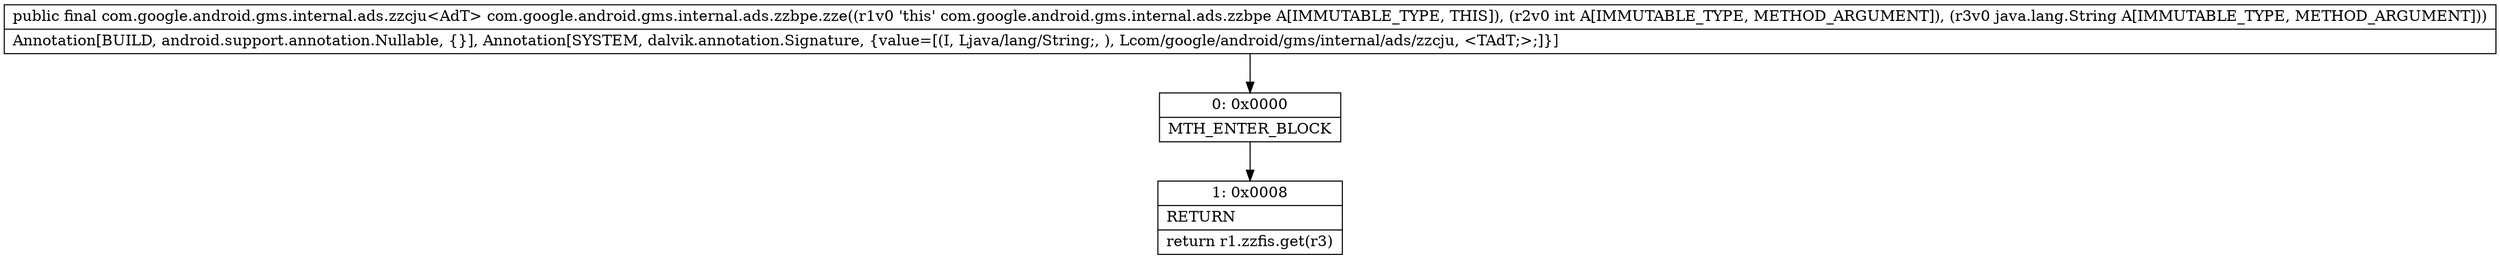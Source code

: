 digraph "CFG forcom.google.android.gms.internal.ads.zzbpe.zze(ILjava\/lang\/String;)Lcom\/google\/android\/gms\/internal\/ads\/zzcju;" {
Node_0 [shape=record,label="{0\:\ 0x0000|MTH_ENTER_BLOCK\l}"];
Node_1 [shape=record,label="{1\:\ 0x0008|RETURN\l|return r1.zzfis.get(r3)\l}"];
MethodNode[shape=record,label="{public final com.google.android.gms.internal.ads.zzcju\<AdT\> com.google.android.gms.internal.ads.zzbpe.zze((r1v0 'this' com.google.android.gms.internal.ads.zzbpe A[IMMUTABLE_TYPE, THIS]), (r2v0 int A[IMMUTABLE_TYPE, METHOD_ARGUMENT]), (r3v0 java.lang.String A[IMMUTABLE_TYPE, METHOD_ARGUMENT]))  | Annotation[BUILD, android.support.annotation.Nullable, \{\}], Annotation[SYSTEM, dalvik.annotation.Signature, \{value=[(I, Ljava\/lang\/String;, ), Lcom\/google\/android\/gms\/internal\/ads\/zzcju, \<TAdT;\>;]\}]\l}"];
MethodNode -> Node_0;
Node_0 -> Node_1;
}

